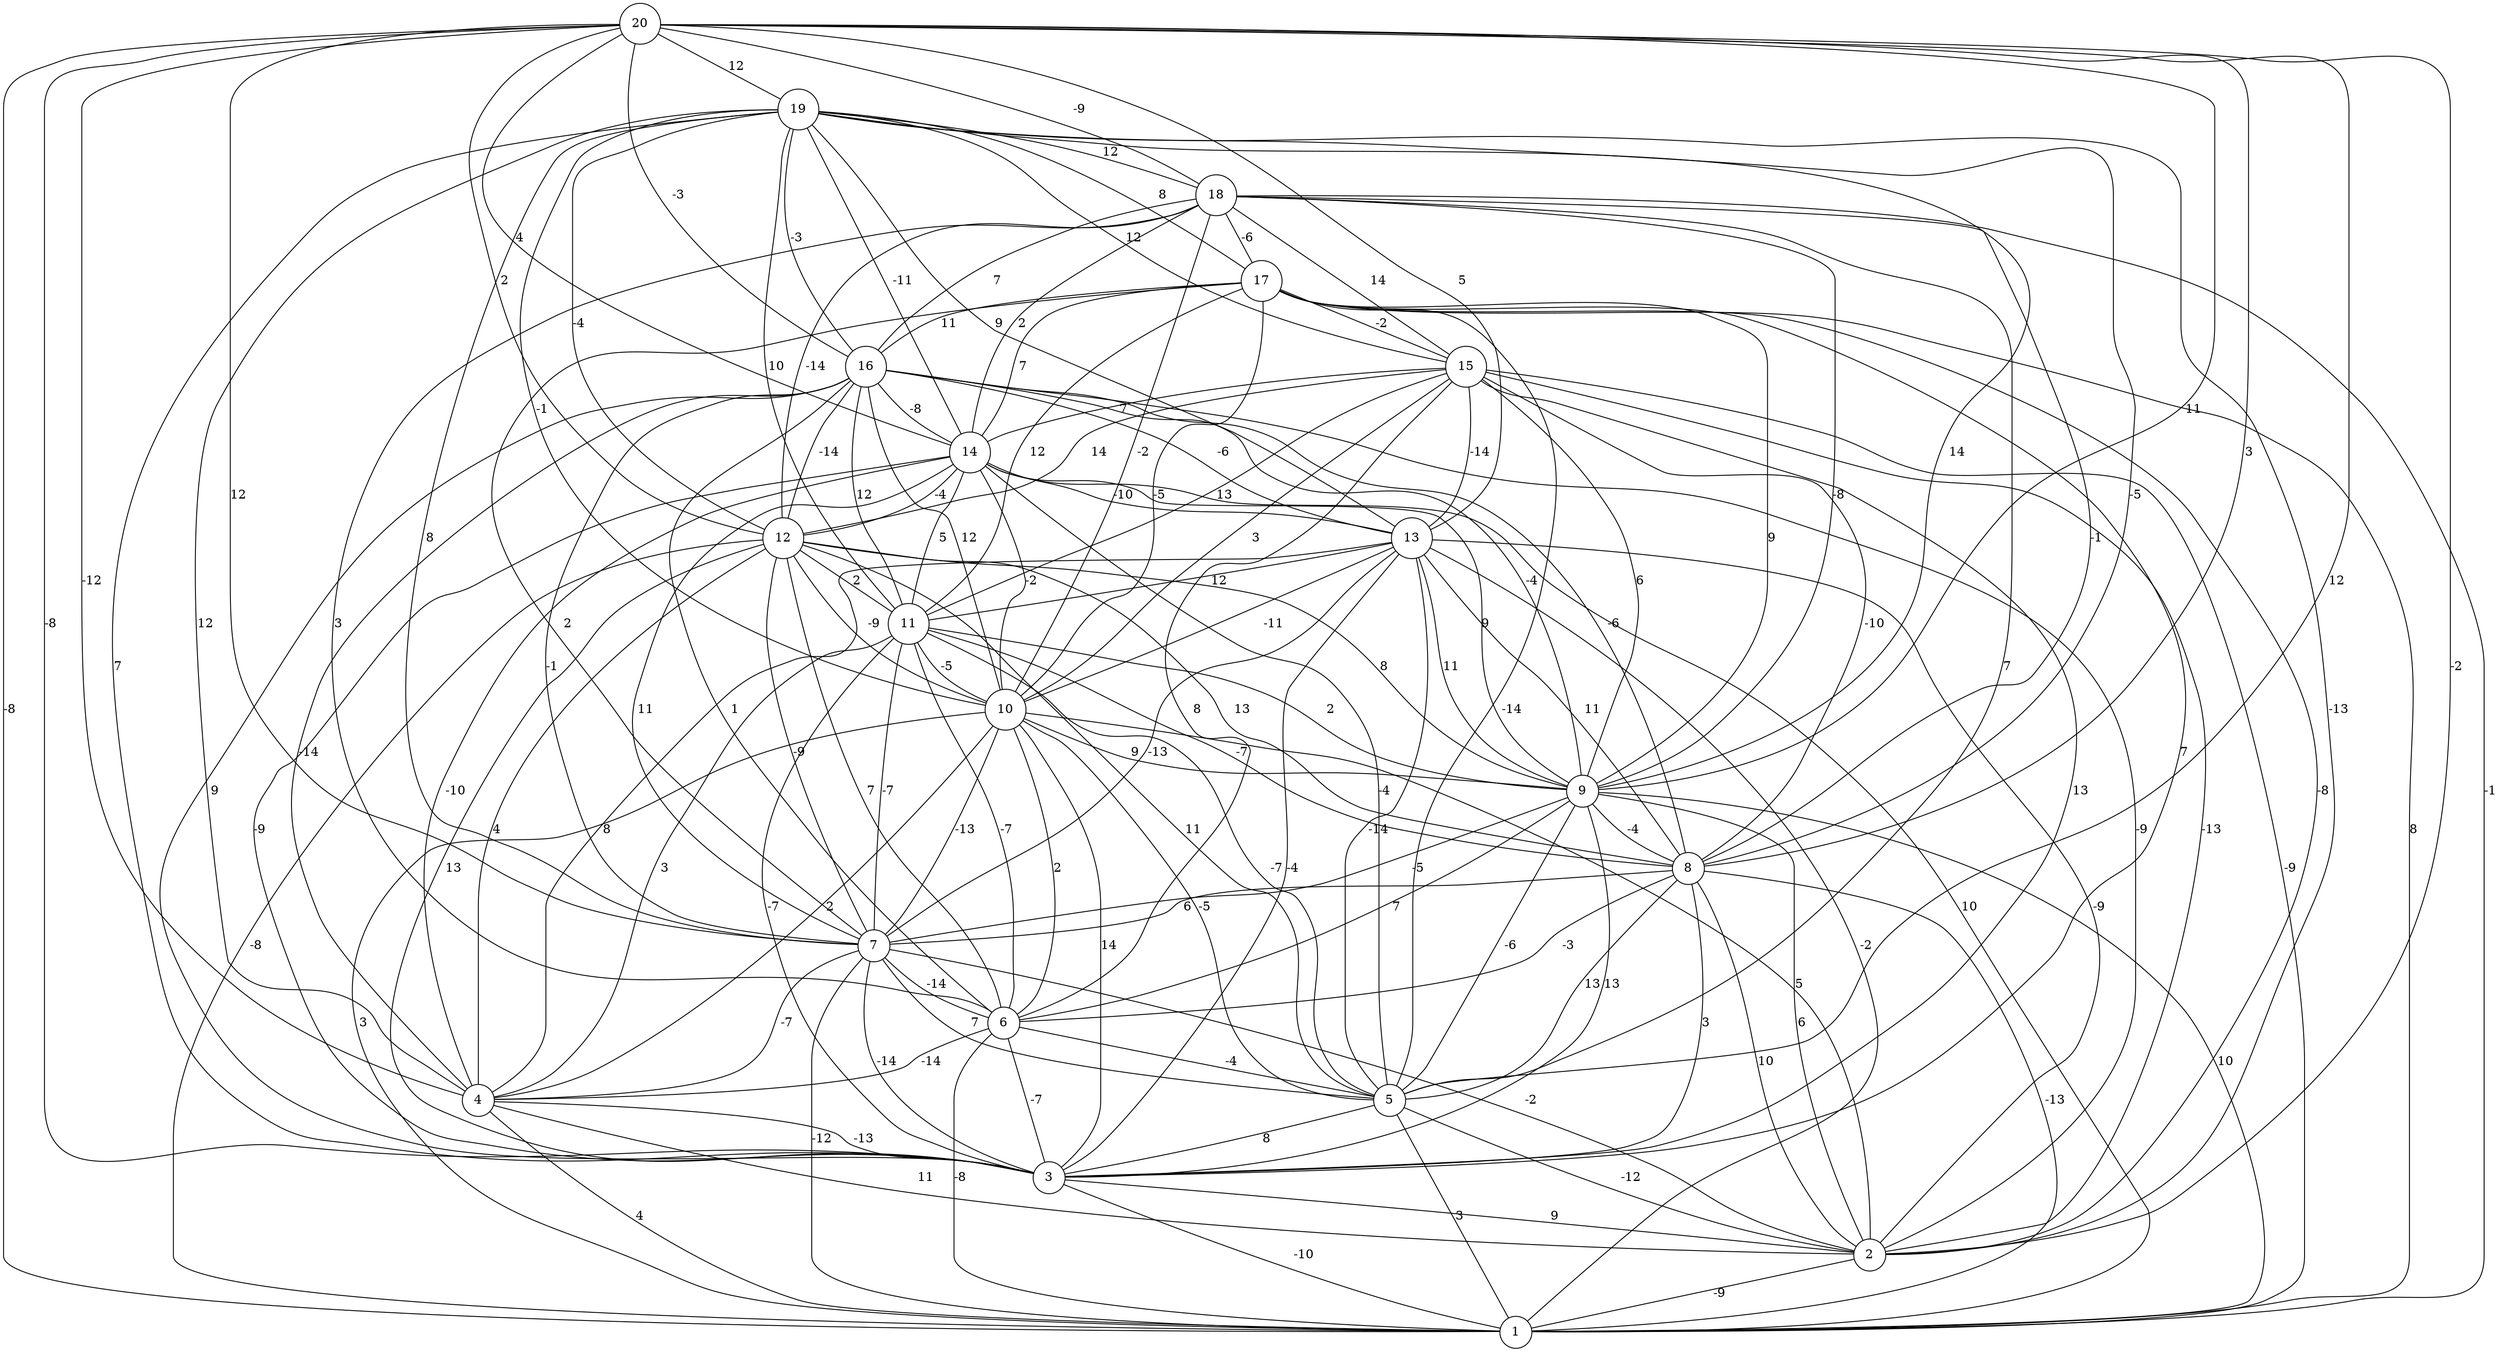 graph { 
	 fontname="Helvetica,Arial,sans-serif" 
	 node [shape = circle]; 
	 20 -- 1 [label = "-8"];
	 20 -- 2 [label = "-2"];
	 20 -- 3 [label = "-8"];
	 20 -- 4 [label = "-12"];
	 20 -- 5 [label = "12"];
	 20 -- 7 [label = "12"];
	 20 -- 8 [label = "3"];
	 20 -- 9 [label = "11"];
	 20 -- 12 [label = "2"];
	 20 -- 13 [label = "5"];
	 20 -- 14 [label = "4"];
	 20 -- 16 [label = "-3"];
	 20 -- 18 [label = "-9"];
	 20 -- 19 [label = "12"];
	 19 -- 2 [label = "-13"];
	 19 -- 3 [label = "7"];
	 19 -- 4 [label = "12"];
	 19 -- 7 [label = "8"];
	 19 -- 8 [label = "-5"];
	 19 -- 9 [label = "14"];
	 19 -- 10 [label = "-1"];
	 19 -- 11 [label = "10"];
	 19 -- 12 [label = "-4"];
	 19 -- 13 [label = "9"];
	 19 -- 14 [label = "-11"];
	 19 -- 15 [label = "12"];
	 19 -- 16 [label = "-3"];
	 19 -- 17 [label = "8"];
	 19 -- 18 [label = "12"];
	 18 -- 1 [label = "-1"];
	 18 -- 5 [label = "7"];
	 18 -- 6 [label = "3"];
	 18 -- 8 [label = "-1"];
	 18 -- 9 [label = "-8"];
	 18 -- 10 [label = "-2"];
	 18 -- 12 [label = "-14"];
	 18 -- 14 [label = "2"];
	 18 -- 15 [label = "14"];
	 18 -- 16 [label = "7"];
	 18 -- 17 [label = "-6"];
	 17 -- 1 [label = "8"];
	 17 -- 2 [label = "-8"];
	 17 -- 3 [label = "7"];
	 17 -- 5 [label = "-14"];
	 17 -- 7 [label = "2"];
	 17 -- 9 [label = "9"];
	 17 -- 10 [label = "-5"];
	 17 -- 11 [label = "12"];
	 17 -- 14 [label = "7"];
	 17 -- 15 [label = "-2"];
	 17 -- 16 [label = "11"];
	 16 -- 2 [label = "-9"];
	 16 -- 3 [label = "9"];
	 16 -- 4 [label = "-14"];
	 16 -- 6 [label = "1"];
	 16 -- 7 [label = "-1"];
	 16 -- 8 [label = "-6"];
	 16 -- 9 [label = "-4"];
	 16 -- 10 [label = "12"];
	 16 -- 11 [label = "12"];
	 16 -- 12 [label = "-14"];
	 16 -- 13 [label = "-6"];
	 16 -- 14 [label = "-8"];
	 15 -- 1 [label = "-9"];
	 15 -- 2 [label = "-13"];
	 15 -- 3 [label = "13"];
	 15 -- 6 [label = "8"];
	 15 -- 8 [label = "-10"];
	 15 -- 9 [label = "6"];
	 15 -- 10 [label = "3"];
	 15 -- 11 [label = "13"];
	 15 -- 12 [label = "14"];
	 15 -- 13 [label = "-14"];
	 15 -- 14 [label = "7"];
	 14 -- 1 [label = "10"];
	 14 -- 3 [label = "-9"];
	 14 -- 4 [label = "-10"];
	 14 -- 5 [label = "-4"];
	 14 -- 7 [label = "11"];
	 14 -- 9 [label = "9"];
	 14 -- 10 [label = "-2"];
	 14 -- 11 [label = "5"];
	 14 -- 12 [label = "-4"];
	 14 -- 13 [label = "-10"];
	 13 -- 1 [label = "-2"];
	 13 -- 2 [label = "-9"];
	 13 -- 3 [label = "-4"];
	 13 -- 4 [label = "8"];
	 13 -- 5 [label = "-14"];
	 13 -- 7 [label = "-13"];
	 13 -- 8 [label = "11"];
	 13 -- 9 [label = "11"];
	 13 -- 10 [label = "-11"];
	 13 -- 11 [label = "12"];
	 12 -- 1 [label = "-8"];
	 12 -- 3 [label = "13"];
	 12 -- 4 [label = "4"];
	 12 -- 5 [label = "11"];
	 12 -- 6 [label = "7"];
	 12 -- 7 [label = "-9"];
	 12 -- 8 [label = "13"];
	 12 -- 9 [label = "8"];
	 12 -- 10 [label = "-9"];
	 12 -- 11 [label = "2"];
	 11 -- 3 [label = "-7"];
	 11 -- 4 [label = "3"];
	 11 -- 5 [label = "-7"];
	 11 -- 6 [label = "-7"];
	 11 -- 7 [label = "-7"];
	 11 -- 8 [label = "-7"];
	 11 -- 9 [label = "2"];
	 11 -- 10 [label = "-5"];
	 10 -- 1 [label = "3"];
	 10 -- 2 [label = "5"];
	 10 -- 3 [label = "14"];
	 10 -- 4 [label = "2"];
	 10 -- 5 [label = "-5"];
	 10 -- 6 [label = "2"];
	 10 -- 7 [label = "-13"];
	 10 -- 9 [label = "9"];
	 9 -- 1 [label = "10"];
	 9 -- 2 [label = "6"];
	 9 -- 3 [label = "13"];
	 9 -- 5 [label = "-6"];
	 9 -- 6 [label = "7"];
	 9 -- 7 [label = "-5"];
	 9 -- 8 [label = "-4"];
	 8 -- 1 [label = "-13"];
	 8 -- 2 [label = "10"];
	 8 -- 3 [label = "3"];
	 8 -- 5 [label = "13"];
	 8 -- 6 [label = "-3"];
	 8 -- 7 [label = "6"];
	 7 -- 1 [label = "-12"];
	 7 -- 2 [label = "-2"];
	 7 -- 3 [label = "-14"];
	 7 -- 4 [label = "-7"];
	 7 -- 5 [label = "7"];
	 7 -- 6 [label = "-14"];
	 6 -- 1 [label = "-8"];
	 6 -- 3 [label = "-7"];
	 6 -- 4 [label = "-14"];
	 6 -- 5 [label = "-4"];
	 5 -- 1 [label = "3"];
	 5 -- 2 [label = "-12"];
	 5 -- 3 [label = "8"];
	 4 -- 1 [label = "4"];
	 4 -- 2 [label = "11"];
	 4 -- 3 [label = "-13"];
	 3 -- 1 [label = "-10"];
	 3 -- 2 [label = "9"];
	 2 -- 1 [label = "-9"];
	 1;
	 2;
	 3;
	 4;
	 5;
	 6;
	 7;
	 8;
	 9;
	 10;
	 11;
	 12;
	 13;
	 14;
	 15;
	 16;
	 17;
	 18;
	 19;
	 20;
}

